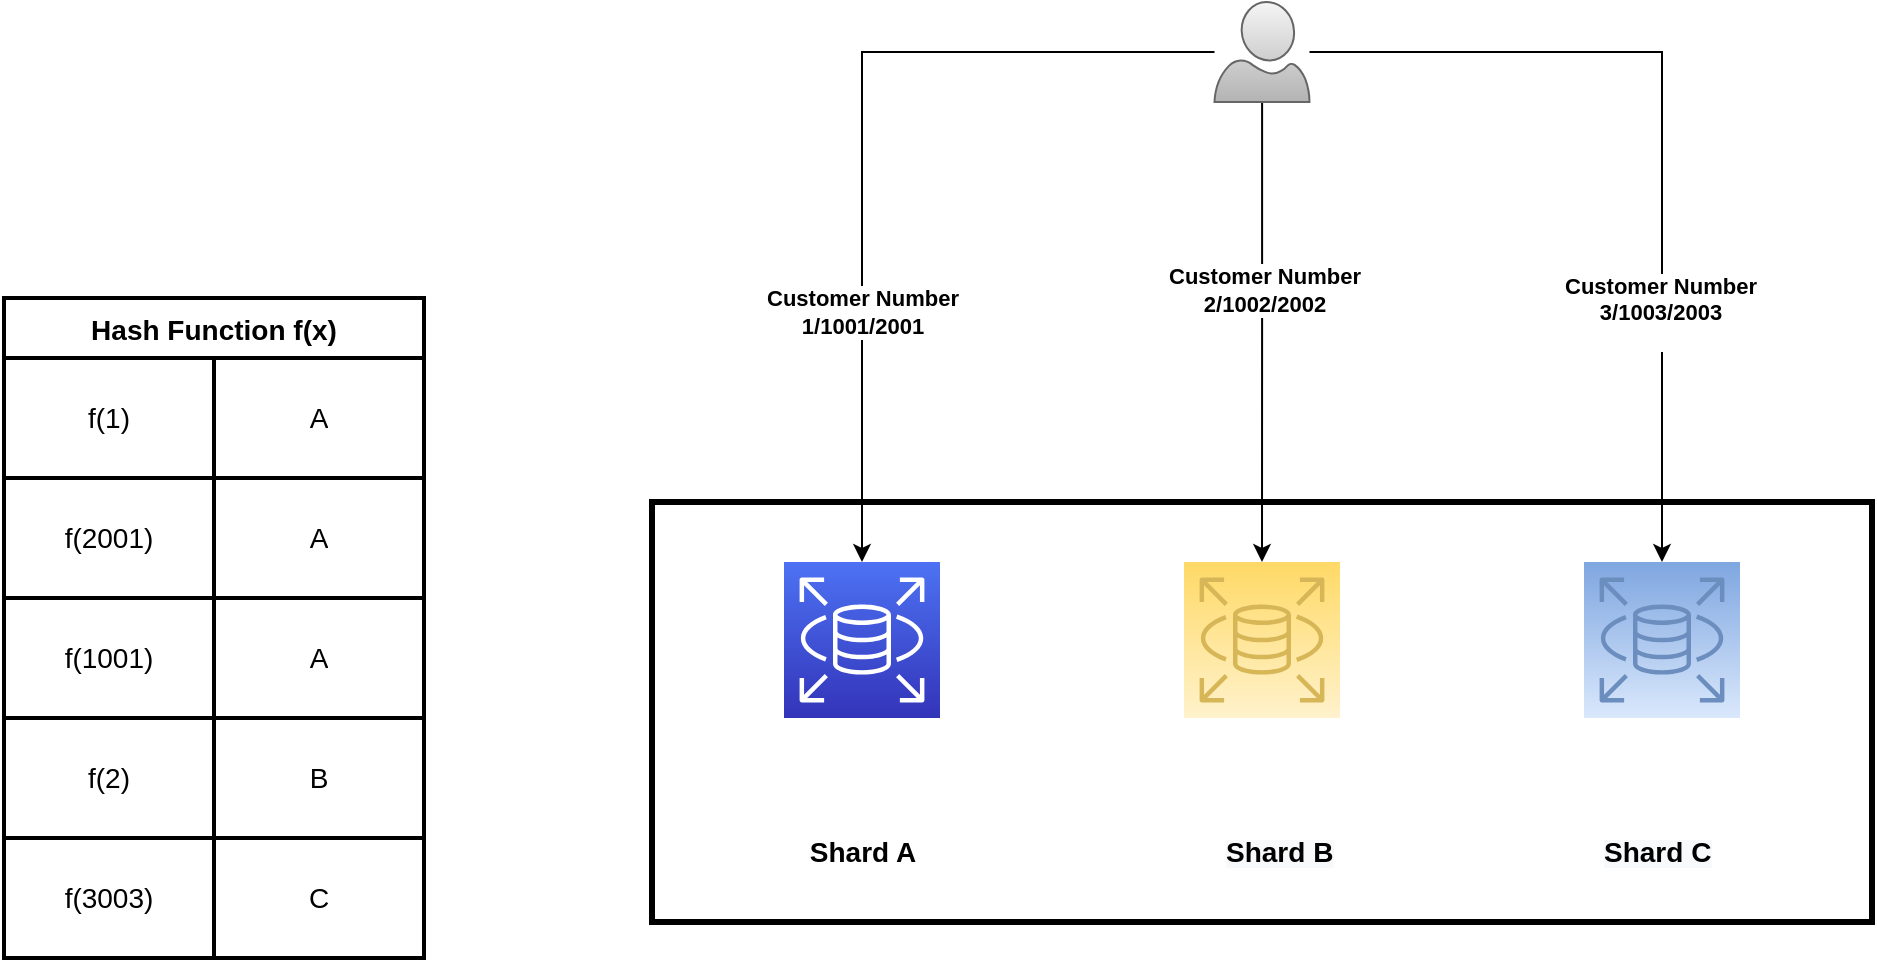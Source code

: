 <mxfile version="20.0.1" type="device"><diagram id="3IlhJY-buaqhlt9pCCzN" name="Page-1"><mxGraphModel dx="1773" dy="486" grid="1" gridSize="10" guides="1" tooltips="1" connect="1" arrows="1" fold="1" page="1" pageScale="1" pageWidth="827" pageHeight="1169" math="0" shadow="0"><root><mxCell id="0"/><mxCell id="1" parent="0"/><mxCell id="TbEVlEBRTL3Dy3u-HsHi-15" value="" style="sketch=0;points=[[0,0,0],[0.25,0,0],[0.5,0,0],[0.75,0,0],[1,0,0],[0,1,0],[0.25,1,0],[0.5,1,0],[0.75,1,0],[1,1,0],[0,0.25,0],[0,0.5,0],[0,0.75,0],[1,0.25,0],[1,0.5,0],[1,0.75,0]];outlineConnect=0;fontColor=#232F3E;gradientColor=#4D72F3;gradientDirection=north;fillColor=#3334B9;strokeColor=#ffffff;dashed=0;verticalLabelPosition=bottom;verticalAlign=top;align=center;html=1;fontSize=12;fontStyle=0;aspect=fixed;shape=mxgraph.aws4.resourceIcon;resIcon=mxgraph.aws4.rds;" vertex="1" parent="1"><mxGeometry x="160" y="280" width="78" height="78" as="geometry"/></mxCell><mxCell id="TbEVlEBRTL3Dy3u-HsHi-16" value="" style="sketch=0;points=[[0,0,0],[0.25,0,0],[0.5,0,0],[0.75,0,0],[1,0,0],[0,1,0],[0.25,1,0],[0.5,1,0],[0.75,1,0],[1,1,0],[0,0.25,0],[0,0.5,0],[0,0.75,0],[1,0.25,0],[1,0.5,0],[1,0.75,0]];outlineConnect=0;gradientDirection=north;fillColor=#fff2cc;strokeColor=#d6b656;dashed=0;verticalLabelPosition=bottom;verticalAlign=top;align=center;html=1;fontSize=12;fontStyle=0;aspect=fixed;shape=mxgraph.aws4.resourceIcon;resIcon=mxgraph.aws4.rds;gradientColor=#ffd966;" vertex="1" parent="1"><mxGeometry x="360" y="280" width="78" height="78" as="geometry"/></mxCell><mxCell id="TbEVlEBRTL3Dy3u-HsHi-17" value="" style="sketch=0;points=[[0,0,0],[0.25,0,0],[0.5,0,0],[0.75,0,0],[1,0,0],[0,1,0],[0.25,1,0],[0.5,1,0],[0.75,1,0],[1,1,0],[0,0.25,0],[0,0.5,0],[0,0.75,0],[1,0.25,0],[1,0.5,0],[1,0.75,0]];outlineConnect=0;gradientDirection=north;fillColor=#dae8fc;strokeColor=#6c8ebf;dashed=0;verticalLabelPosition=bottom;verticalAlign=top;align=center;html=1;fontSize=12;fontStyle=0;aspect=fixed;shape=mxgraph.aws4.resourceIcon;resIcon=mxgraph.aws4.rds;gradientColor=#7ea6e0;" vertex="1" parent="1"><mxGeometry x="560" y="280" width="78" height="78" as="geometry"/></mxCell><mxCell id="TbEVlEBRTL3Dy3u-HsHi-18" value="&lt;b&gt;&lt;font style=&quot;font-size: 14px;&quot;&gt;Shard A&lt;/font&gt;&lt;/b&gt;" style="text;html=1;strokeColor=none;fillColor=none;align=center;verticalAlign=middle;whiteSpace=wrap;rounded=0;" vertex="1" parent="1"><mxGeometry x="158.5" y="410" width="81" height="30" as="geometry"/></mxCell><mxCell id="TbEVlEBRTL3Dy3u-HsHi-19" value="&lt;b style=&quot;color: rgb(0, 0, 0); font-family: Helvetica; font-style: normal; font-variant-ligatures: normal; font-variant-caps: normal; letter-spacing: normal; orphans: 2; text-align: center; text-indent: 0px; text-transform: none; widows: 2; word-spacing: 0px; -webkit-text-stroke-width: 0px; background-color: rgb(248, 249, 250); text-decoration-thickness: initial; text-decoration-style: initial; text-decoration-color: initial;&quot;&gt;&lt;font style=&quot;font-size: 14px;&quot;&gt;Shard B&lt;/font&gt;&lt;/b&gt;" style="text;whiteSpace=wrap;html=1;" vertex="1" parent="1"><mxGeometry x="379" y="410" width="70" height="30" as="geometry"/></mxCell><mxCell id="TbEVlEBRTL3Dy3u-HsHi-20" value="&lt;b style=&quot;color: rgb(0, 0, 0); font-family: Helvetica; font-style: normal; font-variant-ligatures: normal; font-variant-caps: normal; letter-spacing: normal; orphans: 2; text-indent: 0px; text-transform: none; widows: 2; word-spacing: 0px; -webkit-text-stroke-width: 0px; text-decoration-thickness: initial; text-decoration-style: initial; text-decoration-color: initial; text-align: center; background-color: rgb(248, 249, 250);&quot;&gt;&lt;font style=&quot;font-size: 14px;&quot;&gt;Shard C&lt;/font&gt;&lt;/b&gt;" style="text;whiteSpace=wrap;html=1;" vertex="1" parent="1"><mxGeometry x="568" y="410" width="70" height="30" as="geometry"/></mxCell><mxCell id="TbEVlEBRTL3Dy3u-HsHi-22" style="edgeStyle=orthogonalEdgeStyle;rounded=0;orthogonalLoop=1;jettySize=auto;html=1;" edge="1" parent="1" source="TbEVlEBRTL3Dy3u-HsHi-21" target="TbEVlEBRTL3Dy3u-HsHi-15"><mxGeometry relative="1" as="geometry"/></mxCell><mxCell id="TbEVlEBRTL3Dy3u-HsHi-25" value="&lt;b&gt;Customer Number&lt;br&gt;1/1001/2001&lt;br&gt;&lt;/b&gt;" style="edgeLabel;html=1;align=center;verticalAlign=middle;resizable=0;points=[];" vertex="1" connectable="0" parent="TbEVlEBRTL3Dy3u-HsHi-22"><mxGeometry x="0.445" y="-2" relative="1" as="geometry"><mxPoint x="2" y="-6" as="offset"/></mxGeometry></mxCell><mxCell id="TbEVlEBRTL3Dy3u-HsHi-23" style="edgeStyle=orthogonalEdgeStyle;rounded=0;orthogonalLoop=1;jettySize=auto;html=1;" edge="1" parent="1" source="TbEVlEBRTL3Dy3u-HsHi-21" target="TbEVlEBRTL3Dy3u-HsHi-16"><mxGeometry relative="1" as="geometry"/></mxCell><mxCell id="TbEVlEBRTL3Dy3u-HsHi-26" value="&lt;b&gt;Customer Number&lt;br&gt;2/1002/2002&lt;/b&gt;" style="edgeLabel;html=1;align=center;verticalAlign=middle;resizable=0;points=[];" vertex="1" connectable="0" parent="TbEVlEBRTL3Dy3u-HsHi-23"><mxGeometry x="-0.195" y="1" relative="1" as="geometry"><mxPoint y="1" as="offset"/></mxGeometry></mxCell><mxCell id="TbEVlEBRTL3Dy3u-HsHi-24" style="edgeStyle=orthogonalEdgeStyle;rounded=0;orthogonalLoop=1;jettySize=auto;html=1;entryX=0.5;entryY=0;entryDx=0;entryDy=0;entryPerimeter=0;" edge="1" parent="1" source="TbEVlEBRTL3Dy3u-HsHi-21" target="TbEVlEBRTL3Dy3u-HsHi-17"><mxGeometry relative="1" as="geometry"/></mxCell><mxCell id="TbEVlEBRTL3Dy3u-HsHi-27" value="&lt;span style=&quot;color: rgba(0, 0, 0, 0); font-family: monospace; font-size: 0px; text-align: start; background-color: rgb(248, 249, 250);&quot;&gt;%3CmxGraphModel%3E%3Croot%3E%3CmxCell%20id%3D%220%22%2F%3E%3CmxCell%20id%3D%221%22%20parent%3D%220%22%2F%3E%3CmxCell%20id%3D%222%22%20value%3D%22Customer%20Number%26lt%3Bbr%26gt%3B1000-2000%22%20style%3D%22edgeLabel%3Bhtml%3D1%3Balign%3Dcenter%3BverticalAlign%3Dmiddle%3Bresizable%3D0%3Bpoints%3D%5B%5D%3B%22%20vertex%3D%221%22%20connectable%3D%220%22%20parent%3D%221%22%3E%3CmxGeometry%20x%3D%22400.1%22%20y%3D%22139%22%20as%3D%22geometry%22%2F%3E%3C%2FmxCell%3E%3C%2Froot%3E%3C%2FmxGraphModel%3E&lt;/span&gt;" style="edgeLabel;html=1;align=center;verticalAlign=middle;resizable=0;points=[];" vertex="1" connectable="0" parent="TbEVlEBRTL3Dy3u-HsHi-24"><mxGeometry x="0.391" y="-2" relative="1" as="geometry"><mxPoint as="offset"/></mxGeometry></mxCell><mxCell id="TbEVlEBRTL3Dy3u-HsHi-28" value="&lt;b&gt;Customer Number&lt;br&gt;3/1003/2003&lt;br&gt;&lt;br&gt;&lt;/b&gt;" style="edgeLabel;html=1;align=center;verticalAlign=middle;resizable=0;points=[];" vertex="1" connectable="0" parent="TbEVlEBRTL3Dy3u-HsHi-24"><mxGeometry x="0.472" y="-1" relative="1" as="geometry"><mxPoint y="-12" as="offset"/></mxGeometry></mxCell><mxCell id="TbEVlEBRTL3Dy3u-HsHi-21" value="" style="verticalLabelPosition=bottom;html=1;verticalAlign=top;align=center;strokeColor=#666666;fillColor=#f5f5f5;shape=mxgraph.azure.user;gradientColor=#b3b3b3;" vertex="1" parent="1"><mxGeometry x="375.25" width="47.5" height="50" as="geometry"/></mxCell><mxCell id="TbEVlEBRTL3Dy3u-HsHi-30" value="" style="rounded=0;whiteSpace=wrap;html=1;fontSize=14;fillColor=none;strokeWidth=3;" vertex="1" parent="1"><mxGeometry x="94" y="250" width="610" height="210" as="geometry"/></mxCell><mxCell id="TbEVlEBRTL3Dy3u-HsHi-55" value="Hash Function f(x)" style="shape=table;startSize=30;container=1;collapsible=0;childLayout=tableLayout;fontSize=14;strokeWidth=2;fillColor=none;labelBackgroundColor=default;fontStyle=1" vertex="1" parent="1"><mxGeometry x="-230" y="148" width="210" height="330" as="geometry"/></mxCell><mxCell id="TbEVlEBRTL3Dy3u-HsHi-56" value="" style="shape=tableRow;horizontal=0;startSize=0;swimlaneHead=0;swimlaneBody=0;top=0;left=0;bottom=0;right=0;collapsible=0;dropTarget=0;fillColor=none;points=[[0,0.5],[1,0.5]];portConstraint=eastwest;fontSize=14;strokeWidth=3;" vertex="1" parent="TbEVlEBRTL3Dy3u-HsHi-55"><mxGeometry y="30" width="210" height="60" as="geometry"/></mxCell><mxCell id="TbEVlEBRTL3Dy3u-HsHi-57" value="f(1)" style="shape=partialRectangle;html=1;whiteSpace=wrap;connectable=0;overflow=hidden;fillColor=none;top=0;left=0;bottom=0;right=0;pointerEvents=1;fontSize=14;strokeWidth=3;" vertex="1" parent="TbEVlEBRTL3Dy3u-HsHi-56"><mxGeometry width="105" height="60" as="geometry"><mxRectangle width="105" height="60" as="alternateBounds"/></mxGeometry></mxCell><mxCell id="TbEVlEBRTL3Dy3u-HsHi-58" value="A" style="shape=partialRectangle;html=1;whiteSpace=wrap;connectable=0;overflow=hidden;fillColor=none;top=0;left=0;bottom=0;right=0;pointerEvents=1;fontSize=14;strokeWidth=3;" vertex="1" parent="TbEVlEBRTL3Dy3u-HsHi-56"><mxGeometry x="105" width="105" height="60" as="geometry"><mxRectangle width="105" height="60" as="alternateBounds"/></mxGeometry></mxCell><mxCell id="TbEVlEBRTL3Dy3u-HsHi-59" value="" style="shape=tableRow;horizontal=0;startSize=0;swimlaneHead=0;swimlaneBody=0;top=0;left=0;bottom=0;right=0;collapsible=0;dropTarget=0;fillColor=none;points=[[0,0.5],[1,0.5]];portConstraint=eastwest;fontSize=14;strokeWidth=3;" vertex="1" parent="TbEVlEBRTL3Dy3u-HsHi-55"><mxGeometry y="90" width="210" height="60" as="geometry"/></mxCell><mxCell id="TbEVlEBRTL3Dy3u-HsHi-60" value="f(2001)" style="shape=partialRectangle;html=1;whiteSpace=wrap;connectable=0;overflow=hidden;fillColor=none;top=0;left=0;bottom=0;right=0;pointerEvents=1;fontSize=14;strokeWidth=3;" vertex="1" parent="TbEVlEBRTL3Dy3u-HsHi-59"><mxGeometry width="105" height="60" as="geometry"><mxRectangle width="105" height="60" as="alternateBounds"/></mxGeometry></mxCell><mxCell id="TbEVlEBRTL3Dy3u-HsHi-61" value="A" style="shape=partialRectangle;html=1;whiteSpace=wrap;connectable=0;overflow=hidden;fillColor=none;top=0;left=0;bottom=0;right=0;pointerEvents=1;fontSize=14;strokeWidth=3;" vertex="1" parent="TbEVlEBRTL3Dy3u-HsHi-59"><mxGeometry x="105" width="105" height="60" as="geometry"><mxRectangle width="105" height="60" as="alternateBounds"/></mxGeometry></mxCell><mxCell id="TbEVlEBRTL3Dy3u-HsHi-62" value="" style="shape=tableRow;horizontal=0;startSize=0;swimlaneHead=0;swimlaneBody=0;top=0;left=0;bottom=0;right=0;collapsible=0;dropTarget=0;fillColor=none;points=[[0,0.5],[1,0.5]];portConstraint=eastwest;fontSize=14;strokeWidth=3;" vertex="1" parent="TbEVlEBRTL3Dy3u-HsHi-55"><mxGeometry y="150" width="210" height="60" as="geometry"/></mxCell><mxCell id="TbEVlEBRTL3Dy3u-HsHi-63" value="f(1001)" style="shape=partialRectangle;html=1;whiteSpace=wrap;connectable=0;overflow=hidden;fillColor=none;top=0;left=0;bottom=0;right=0;pointerEvents=1;fontSize=14;strokeWidth=3;" vertex="1" parent="TbEVlEBRTL3Dy3u-HsHi-62"><mxGeometry width="105" height="60" as="geometry"><mxRectangle width="105" height="60" as="alternateBounds"/></mxGeometry></mxCell><mxCell id="TbEVlEBRTL3Dy3u-HsHi-64" value="A" style="shape=partialRectangle;html=1;whiteSpace=wrap;connectable=0;overflow=hidden;fillColor=none;top=0;left=0;bottom=0;right=0;pointerEvents=1;fontSize=14;strokeWidth=3;" vertex="1" parent="TbEVlEBRTL3Dy3u-HsHi-62"><mxGeometry x="105" width="105" height="60" as="geometry"><mxRectangle width="105" height="60" as="alternateBounds"/></mxGeometry></mxCell><mxCell id="TbEVlEBRTL3Dy3u-HsHi-68" style="shape=tableRow;horizontal=0;startSize=0;swimlaneHead=0;swimlaneBody=0;top=0;left=0;bottom=0;right=0;collapsible=0;dropTarget=0;fillColor=none;points=[[0,0.5],[1,0.5]];portConstraint=eastwest;fontSize=14;strokeWidth=3;" vertex="1" parent="TbEVlEBRTL3Dy3u-HsHi-55"><mxGeometry y="210" width="210" height="60" as="geometry"/></mxCell><mxCell id="TbEVlEBRTL3Dy3u-HsHi-69" value="&lt;span style=&quot;&quot;&gt;f(2)&lt;/span&gt;" style="shape=partialRectangle;html=1;whiteSpace=wrap;connectable=0;overflow=hidden;fillColor=none;top=0;left=0;bottom=0;right=0;pointerEvents=1;fontSize=14;strokeWidth=3;" vertex="1" parent="TbEVlEBRTL3Dy3u-HsHi-68"><mxGeometry width="105" height="60" as="geometry"><mxRectangle width="105" height="60" as="alternateBounds"/></mxGeometry></mxCell><mxCell id="TbEVlEBRTL3Dy3u-HsHi-70" value="&lt;span style=&quot;&quot;&gt;B&lt;/span&gt;" style="shape=partialRectangle;html=1;whiteSpace=wrap;connectable=0;overflow=hidden;fillColor=none;top=0;left=0;bottom=0;right=0;pointerEvents=1;fontSize=14;strokeWidth=3;" vertex="1" parent="TbEVlEBRTL3Dy3u-HsHi-68"><mxGeometry x="105" width="105" height="60" as="geometry"><mxRectangle width="105" height="60" as="alternateBounds"/></mxGeometry></mxCell><mxCell id="TbEVlEBRTL3Dy3u-HsHi-71" style="shape=tableRow;horizontal=0;startSize=0;swimlaneHead=0;swimlaneBody=0;top=0;left=0;bottom=0;right=0;collapsible=0;dropTarget=0;fillColor=none;points=[[0,0.5],[1,0.5]];portConstraint=eastwest;fontSize=14;strokeWidth=3;" vertex="1" parent="TbEVlEBRTL3Dy3u-HsHi-55"><mxGeometry y="270" width="210" height="60" as="geometry"/></mxCell><mxCell id="TbEVlEBRTL3Dy3u-HsHi-72" value="&lt;span style=&quot;&quot;&gt;f(3003)&lt;/span&gt;" style="shape=partialRectangle;html=1;whiteSpace=wrap;connectable=0;overflow=hidden;fillColor=none;top=0;left=0;bottom=0;right=0;pointerEvents=1;fontSize=14;strokeWidth=3;" vertex="1" parent="TbEVlEBRTL3Dy3u-HsHi-71"><mxGeometry width="105" height="60" as="geometry"><mxRectangle width="105" height="60" as="alternateBounds"/></mxGeometry></mxCell><mxCell id="TbEVlEBRTL3Dy3u-HsHi-73" value="C" style="shape=partialRectangle;html=1;whiteSpace=wrap;connectable=0;overflow=hidden;fillColor=none;top=0;left=0;bottom=0;right=0;pointerEvents=1;fontSize=14;strokeWidth=3;" vertex="1" parent="TbEVlEBRTL3Dy3u-HsHi-71"><mxGeometry x="105" width="105" height="60" as="geometry"><mxRectangle width="105" height="60" as="alternateBounds"/></mxGeometry></mxCell></root></mxGraphModel></diagram></mxfile>
